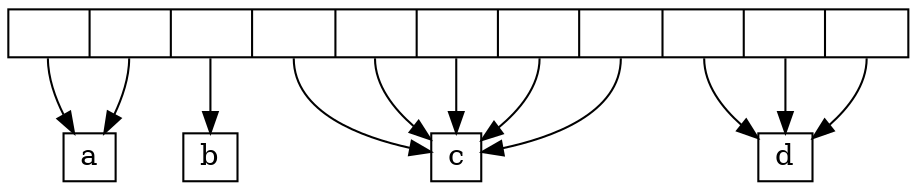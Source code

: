 digraph SpanMap {
node [shape=box, width=0.3, height=0.3]
nodesep=.05

map [shape=record, width=6, label="<f0>|<f1>|<f2>|<f3>|<f4>|<f5>|<f6>|<f7>|<f8>|<f9>|<f10>"]
S0 [label="a"]
S1 [label="b"]
S2 [label="c"]
S3 [label="d"]
map:f0 -> S0
map:f1 -> S0
map:f2 -> S1
map:f3 -> S2
map:f4 -> S2
map:f5 -> S2
map:f6 -> S2
map:f7 -> S2
map:f8 -> S3
map:f9 -> S3
map:f10 -> S3

}
